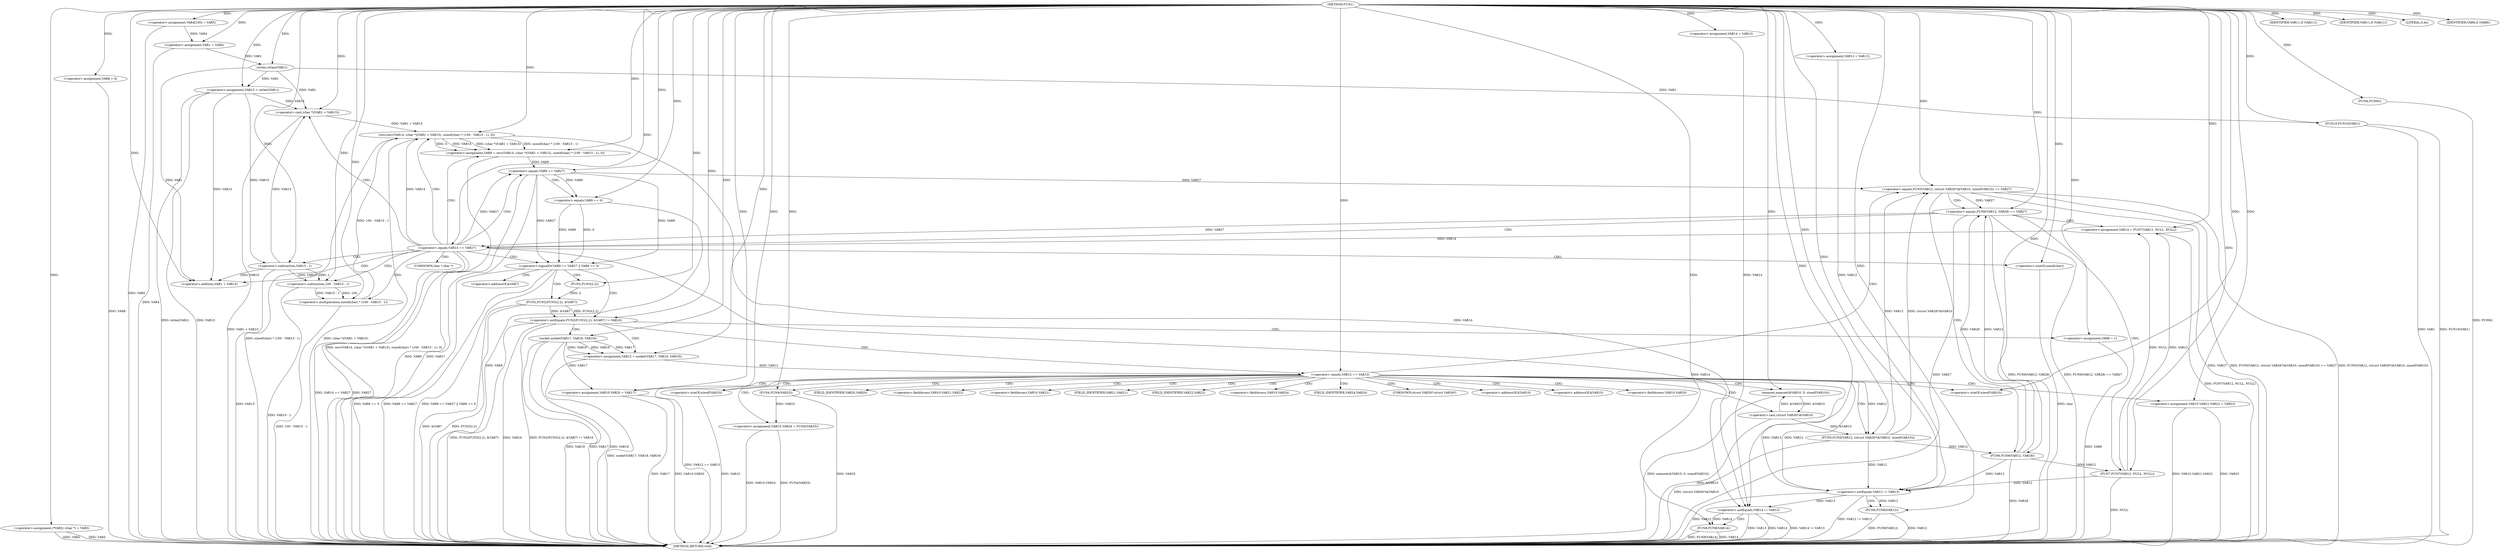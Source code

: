 digraph FUN1 {  
"1000100" [label = "(METHOD,FUN1)" ]
"1000276" [label = "(METHOD_RETURN,void)" ]
"1000104" [label = "(<operator>.assignment,(*VAR2) (char *) = VAR3)" ]
"1000108" [label = "(<operator>.assignment,VAR4[100] = VAR5)" ]
"1000111" [label = "(<operator>.assignment,VAR1 = VAR4)" ]
"1000117" [label = "(<operator>.assignment,VAR8 = 0)" ]
"1000124" [label = "(<operator>.assignment,VAR12 = VAR13)" ]
"1000128" [label = "(<operator>.assignment,VAR14 = VAR13)" ]
"1000132" [label = "(<operator>.assignment,VAR15 = strlen(VAR1))" ]
"1000134" [label = "(strlen,strlen(VAR1))" ]
"1000139" [label = "(<operator>.notEquals,FUN2(FUN3(2,2), &VAR7) != VAR16)" ]
"1000140" [label = "(FUN2,FUN2(FUN3(2,2), &VAR7))" ]
"1000141" [label = "(FUN3,FUN3(2,2))" ]
"1000149" [label = "(<operator>.assignment,VAR8 = 1)" ]
"1000152" [label = "(<operator>.assignment,VAR12 = socket(VAR17, VAR18, VAR19))" ]
"1000154" [label = "(socket,socket(VAR17, VAR18, VAR19))" ]
"1000159" [label = "(<operator>.equals,VAR12 == VAR13)" ]
"1000164" [label = "(memset,memset(&VAR10, 0, sizeof(VAR10)))" ]
"1000168" [label = "(<operator>.sizeOf,sizeof(VAR10))" ]
"1000170" [label = "(<operator>.assignment,VAR10.VAR20 = VAR17)" ]
"1000175" [label = "(<operator>.assignment,VAR10.VAR21.VAR22 = VAR23)" ]
"1000182" [label = "(<operator>.assignment,VAR10.VAR24 = FUN4(VAR25))" ]
"1000186" [label = "(FUN4,FUN4(VAR25))" ]
"1000189" [label = "(<operator>.equals,FUN5(VAR12, (struct VAR26*)&VAR10, sizeof(VAR10)) == VAR27)" ]
"1000190" [label = "(FUN5,FUN5(VAR12, (struct VAR26*)&VAR10, sizeof(VAR10)))" ]
"1000192" [label = "(<operator>.cast,(struct VAR26*)&VAR10)" ]
"1000196" [label = "(<operator>.sizeOf,sizeof(VAR10))" ]
"1000202" [label = "(<operator>.equals,FUN6(VAR12, VAR28) == VAR27)" ]
"1000203" [label = "(FUN6,FUN6(VAR12, VAR28))" ]
"1000209" [label = "(<operator>.assignment,VAR14 = FUN7(VAR12, NULL, NULL))" ]
"1000211" [label = "(FUN7,FUN7(VAR12, NULL, NULL))" ]
"1000216" [label = "(<operator>.equals,VAR14 == VAR27)" ]
"1000221" [label = "(<operator>.assignment,VAR9 = recv(VAR14, (char *)(VAR1 + VAR15), sizeof(char) * (100 - VAR15 - 1), 0))" ]
"1000223" [label = "(recv,recv(VAR14, (char *)(VAR1 + VAR15), sizeof(char) * (100 - VAR15 - 1), 0))" ]
"1000225" [label = "(<operator>.cast,(char *)(VAR1 + VAR15))" ]
"1000227" [label = "(<operator>.addition,VAR1 + VAR15)" ]
"1000230" [label = "(<operator>.multiplication,sizeof(char) * (100 - VAR15 - 1))" ]
"1000231" [label = "(<operator>.sizeOf,sizeof(char))" ]
"1000233" [label = "(<operator>.subtraction,100 - VAR15 - 1)" ]
"1000235" [label = "(<operator>.subtraction,VAR15 - 1)" ]
"1000240" [label = "(<operator>.logicalOr,VAR9 == VAR27 || VAR9 == 0)" ]
"1000241" [label = "(<operator>.equals,VAR9 == VAR27)" ]
"1000244" [label = "(<operator>.equals,VAR9 == 0)" ]
"1000250" [label = "(IDENTIFIER,VAR11,if (VAR11))" ]
"1000253" [label = "(IDENTIFIER,VAR11,if (VAR11))" ]
"1000255" [label = "(LITERAL,0,do)" ]
"1000257" [label = "(<operator>.notEquals,VAR12 != VAR13)" ]
"1000261" [label = "(FUN8,FUN8(VAR12))" ]
"1000264" [label = "(<operator>.notEquals,VAR14 != VAR13)" ]
"1000268" [label = "(FUN8,FUN8(VAR14))" ]
"1000271" [label = "(IDENTIFIER,VAR8,if (VAR8))" ]
"1000273" [label = "(FUN9,FUN9())" ]
"1000274" [label = "(FUN10,FUN10(VAR1))" ]
"1000144" [label = "(<operator>.addressOf,&VAR7)" ]
"1000165" [label = "(<operator>.addressOf,&VAR10)" ]
"1000171" [label = "(<operator>.fieldAccess,VAR10.VAR20)" ]
"1000173" [label = "(FIELD_IDENTIFIER,VAR20,VAR20)" ]
"1000176" [label = "(<operator>.fieldAccess,VAR10.VAR21.VAR22)" ]
"1000177" [label = "(<operator>.fieldAccess,VAR10.VAR21)" ]
"1000179" [label = "(FIELD_IDENTIFIER,VAR21,VAR21)" ]
"1000180" [label = "(FIELD_IDENTIFIER,VAR22,VAR22)" ]
"1000183" [label = "(<operator>.fieldAccess,VAR10.VAR24)" ]
"1000185" [label = "(FIELD_IDENTIFIER,VAR24,VAR24)" ]
"1000193" [label = "(UNKNOWN,struct VAR26*,struct VAR26*)" ]
"1000194" [label = "(<operator>.addressOf,&VAR10)" ]
"1000226" [label = "(UNKNOWN,char *,char *)" ]
  "1000104" -> "1000276"  [ label = "DDG: VAR2"] 
  "1000175" -> "1000276"  [ label = "DDG: VAR23"] 
  "1000264" -> "1000276"  [ label = "DDG: VAR13"] 
  "1000132" -> "1000276"  [ label = "DDG: VAR15"] 
  "1000159" -> "1000276"  [ label = "DDG: VAR12 == VAR13"] 
  "1000164" -> "1000276"  [ label = "DDG: memset(&VAR10, 0, sizeof(VAR10))"] 
  "1000182" -> "1000276"  [ label = "DDG: FUN4(VAR25)"] 
  "1000186" -> "1000276"  [ label = "DDG: VAR25"] 
  "1000223" -> "1000276"  [ label = "DDG: (char *)(VAR1 + VAR15)"] 
  "1000192" -> "1000276"  [ label = "DDG: &VAR10"] 
  "1000225" -> "1000276"  [ label = "DDG: VAR1 + VAR15"] 
  "1000221" -> "1000276"  [ label = "DDG: recv(VAR14, (char *)(VAR1 + VAR15), sizeof(char) * (100 - VAR15 - 1), 0)"] 
  "1000235" -> "1000276"  [ label = "DDG: VAR15"] 
  "1000274" -> "1000276"  [ label = "DDG: VAR1"] 
  "1000230" -> "1000276"  [ label = "DDG: 100 - VAR15 - 1"] 
  "1000233" -> "1000276"  [ label = "DDG: VAR15 - 1"] 
  "1000189" -> "1000276"  [ label = "DDG: FUN5(VAR12, (struct VAR26*)&VAR10, sizeof(VAR10))"] 
  "1000216" -> "1000276"  [ label = "DDG: VAR14 == VAR27"] 
  "1000154" -> "1000276"  [ label = "DDG: VAR19"] 
  "1000240" -> "1000276"  [ label = "DDG: VAR9 == VAR27 || VAR9 == 0"] 
  "1000211" -> "1000276"  [ label = "DDG: NULL"] 
  "1000189" -> "1000276"  [ label = "DDG: FUN5(VAR12, (struct VAR26*)&VAR10, sizeof(VAR10)) == VAR27"] 
  "1000202" -> "1000276"  [ label = "DDG: VAR27"] 
  "1000140" -> "1000276"  [ label = "DDG: FUN3(2,2)"] 
  "1000139" -> "1000276"  [ label = "DDG: FUN2(FUN3(2,2), &VAR7) != VAR16"] 
  "1000268" -> "1000276"  [ label = "DDG: VAR14"] 
  "1000139" -> "1000276"  [ label = "DDG: FUN2(FUN3(2,2), &VAR7)"] 
  "1000264" -> "1000276"  [ label = "DDG: VAR14"] 
  "1000268" -> "1000276"  [ label = "DDG: FUN8(VAR14)"] 
  "1000154" -> "1000276"  [ label = "DDG: VAR17"] 
  "1000140" -> "1000276"  [ label = "DDG: &VAR7"] 
  "1000132" -> "1000276"  [ label = "DDG: strlen(VAR1)"] 
  "1000274" -> "1000276"  [ label = "DDG: FUN10(VAR1)"] 
  "1000264" -> "1000276"  [ label = "DDG: VAR14 != VAR13"] 
  "1000216" -> "1000276"  [ label = "DDG: VAR27"] 
  "1000202" -> "1000276"  [ label = "DDG: FUN6(VAR12, VAR28)"] 
  "1000257" -> "1000276"  [ label = "DDG: VAR12"] 
  "1000175" -> "1000276"  [ label = "DDG: VAR10.VAR21.VAR22"] 
  "1000117" -> "1000276"  [ label = "DDG: VAR8"] 
  "1000261" -> "1000276"  [ label = "DDG: VAR12"] 
  "1000152" -> "1000276"  [ label = "DDG: socket(VAR17, VAR18, VAR19)"] 
  "1000196" -> "1000276"  [ label = "DDG: VAR10"] 
  "1000273" -> "1000276"  [ label = "DDG: FUN9()"] 
  "1000231" -> "1000276"  [ label = "DDG: char"] 
  "1000111" -> "1000276"  [ label = "DDG: VAR4"] 
  "1000209" -> "1000276"  [ label = "DDG: FUN7(VAR12, NULL, NULL)"] 
  "1000108" -> "1000276"  [ label = "DDG: VAR5"] 
  "1000223" -> "1000276"  [ label = "DDG: sizeof(char) * (100 - VAR15 - 1)"] 
  "1000241" -> "1000276"  [ label = "DDG: VAR9"] 
  "1000170" -> "1000276"  [ label = "DDG: VAR10.VAR20"] 
  "1000240" -> "1000276"  [ label = "DDG: VAR9 == 0"] 
  "1000149" -> "1000276"  [ label = "DDG: VAR8"] 
  "1000257" -> "1000276"  [ label = "DDG: VAR12 != VAR13"] 
  "1000261" -> "1000276"  [ label = "DDG: FUN8(VAR12)"] 
  "1000154" -> "1000276"  [ label = "DDG: VAR18"] 
  "1000203" -> "1000276"  [ label = "DDG: VAR28"] 
  "1000244" -> "1000276"  [ label = "DDG: VAR9"] 
  "1000139" -> "1000276"  [ label = "DDG: VAR16"] 
  "1000240" -> "1000276"  [ label = "DDG: VAR9 == VAR27"] 
  "1000182" -> "1000276"  [ label = "DDG: VAR10.VAR24"] 
  "1000190" -> "1000276"  [ label = "DDG: (struct VAR26*)&VAR10"] 
  "1000170" -> "1000276"  [ label = "DDG: VAR17"] 
  "1000241" -> "1000276"  [ label = "DDG: VAR27"] 
  "1000104" -> "1000276"  [ label = "DDG: VAR3"] 
  "1000202" -> "1000276"  [ label = "DDG: FUN6(VAR12, VAR28) == VAR27"] 
  "1000189" -> "1000276"  [ label = "DDG: VAR27"] 
  "1000100" -> "1000104"  [ label = "DDG: "] 
  "1000100" -> "1000108"  [ label = "DDG: "] 
  "1000108" -> "1000111"  [ label = "DDG: VAR4"] 
  "1000100" -> "1000111"  [ label = "DDG: "] 
  "1000100" -> "1000117"  [ label = "DDG: "] 
  "1000100" -> "1000124"  [ label = "DDG: "] 
  "1000100" -> "1000128"  [ label = "DDG: "] 
  "1000134" -> "1000132"  [ label = "DDG: VAR1"] 
  "1000100" -> "1000132"  [ label = "DDG: "] 
  "1000111" -> "1000134"  [ label = "DDG: VAR1"] 
  "1000100" -> "1000134"  [ label = "DDG: "] 
  "1000140" -> "1000139"  [ label = "DDG: FUN3(2,2)"] 
  "1000140" -> "1000139"  [ label = "DDG: &VAR7"] 
  "1000141" -> "1000140"  [ label = "DDG: 2"] 
  "1000100" -> "1000141"  [ label = "DDG: "] 
  "1000100" -> "1000139"  [ label = "DDG: "] 
  "1000100" -> "1000149"  [ label = "DDG: "] 
  "1000154" -> "1000152"  [ label = "DDG: VAR17"] 
  "1000154" -> "1000152"  [ label = "DDG: VAR18"] 
  "1000154" -> "1000152"  [ label = "DDG: VAR19"] 
  "1000100" -> "1000152"  [ label = "DDG: "] 
  "1000100" -> "1000154"  [ label = "DDG: "] 
  "1000152" -> "1000159"  [ label = "DDG: VAR12"] 
  "1000100" -> "1000159"  [ label = "DDG: "] 
  "1000192" -> "1000164"  [ label = "DDG: &VAR10"] 
  "1000100" -> "1000164"  [ label = "DDG: "] 
  "1000100" -> "1000168"  [ label = "DDG: "] 
  "1000154" -> "1000170"  [ label = "DDG: VAR17"] 
  "1000100" -> "1000170"  [ label = "DDG: "] 
  "1000100" -> "1000175"  [ label = "DDG: "] 
  "1000186" -> "1000182"  [ label = "DDG: VAR25"] 
  "1000100" -> "1000186"  [ label = "DDG: "] 
  "1000190" -> "1000189"  [ label = "DDG: VAR12"] 
  "1000190" -> "1000189"  [ label = "DDG: (struct VAR26*)&VAR10"] 
  "1000159" -> "1000190"  [ label = "DDG: VAR12"] 
  "1000100" -> "1000190"  [ label = "DDG: "] 
  "1000192" -> "1000190"  [ label = "DDG: &VAR10"] 
  "1000164" -> "1000192"  [ label = "DDG: &VAR10"] 
  "1000100" -> "1000196"  [ label = "DDG: "] 
  "1000241" -> "1000189"  [ label = "DDG: VAR27"] 
  "1000100" -> "1000189"  [ label = "DDG: "] 
  "1000203" -> "1000202"  [ label = "DDG: VAR12"] 
  "1000203" -> "1000202"  [ label = "DDG: VAR28"] 
  "1000190" -> "1000203"  [ label = "DDG: VAR12"] 
  "1000100" -> "1000203"  [ label = "DDG: "] 
  "1000189" -> "1000202"  [ label = "DDG: VAR27"] 
  "1000100" -> "1000202"  [ label = "DDG: "] 
  "1000211" -> "1000209"  [ label = "DDG: VAR12"] 
  "1000211" -> "1000209"  [ label = "DDG: NULL"] 
  "1000100" -> "1000209"  [ label = "DDG: "] 
  "1000203" -> "1000211"  [ label = "DDG: VAR12"] 
  "1000100" -> "1000211"  [ label = "DDG: "] 
  "1000209" -> "1000216"  [ label = "DDG: VAR14"] 
  "1000100" -> "1000216"  [ label = "DDG: "] 
  "1000202" -> "1000216"  [ label = "DDG: VAR27"] 
  "1000223" -> "1000221"  [ label = "DDG: VAR14"] 
  "1000223" -> "1000221"  [ label = "DDG: (char *)(VAR1 + VAR15)"] 
  "1000223" -> "1000221"  [ label = "DDG: sizeof(char) * (100 - VAR15 - 1)"] 
  "1000223" -> "1000221"  [ label = "DDG: 0"] 
  "1000100" -> "1000221"  [ label = "DDG: "] 
  "1000216" -> "1000223"  [ label = "DDG: VAR14"] 
  "1000100" -> "1000223"  [ label = "DDG: "] 
  "1000225" -> "1000223"  [ label = "DDG: VAR1 + VAR15"] 
  "1000134" -> "1000225"  [ label = "DDG: VAR1"] 
  "1000100" -> "1000225"  [ label = "DDG: "] 
  "1000235" -> "1000225"  [ label = "DDG: VAR15"] 
  "1000132" -> "1000225"  [ label = "DDG: VAR15"] 
  "1000134" -> "1000227"  [ label = "DDG: VAR1"] 
  "1000100" -> "1000227"  [ label = "DDG: "] 
  "1000235" -> "1000227"  [ label = "DDG: VAR15"] 
  "1000132" -> "1000227"  [ label = "DDG: VAR15"] 
  "1000230" -> "1000223"  [ label = "DDG: 100 - VAR15 - 1"] 
  "1000100" -> "1000230"  [ label = "DDG: "] 
  "1000100" -> "1000231"  [ label = "DDG: "] 
  "1000233" -> "1000230"  [ label = "DDG: 100"] 
  "1000233" -> "1000230"  [ label = "DDG: VAR15 - 1"] 
  "1000100" -> "1000233"  [ label = "DDG: "] 
  "1000235" -> "1000233"  [ label = "DDG: VAR15"] 
  "1000235" -> "1000233"  [ label = "DDG: 1"] 
  "1000100" -> "1000235"  [ label = "DDG: "] 
  "1000132" -> "1000235"  [ label = "DDG: VAR15"] 
  "1000241" -> "1000240"  [ label = "DDG: VAR9"] 
  "1000241" -> "1000240"  [ label = "DDG: VAR27"] 
  "1000221" -> "1000241"  [ label = "DDG: VAR9"] 
  "1000100" -> "1000241"  [ label = "DDG: "] 
  "1000216" -> "1000241"  [ label = "DDG: VAR27"] 
  "1000244" -> "1000240"  [ label = "DDG: VAR9"] 
  "1000244" -> "1000240"  [ label = "DDG: 0"] 
  "1000241" -> "1000244"  [ label = "DDG: VAR9"] 
  "1000100" -> "1000244"  [ label = "DDG: "] 
  "1000100" -> "1000250"  [ label = "DDG: "] 
  "1000100" -> "1000253"  [ label = "DDG: "] 
  "1000100" -> "1000255"  [ label = "DDG: "] 
  "1000124" -> "1000257"  [ label = "DDG: VAR12"] 
  "1000159" -> "1000257"  [ label = "DDG: VAR12"] 
  "1000190" -> "1000257"  [ label = "DDG: VAR12"] 
  "1000211" -> "1000257"  [ label = "DDG: VAR12"] 
  "1000203" -> "1000257"  [ label = "DDG: VAR12"] 
  "1000100" -> "1000257"  [ label = "DDG: "] 
  "1000159" -> "1000257"  [ label = "DDG: VAR13"] 
  "1000257" -> "1000261"  [ label = "DDG: VAR12"] 
  "1000100" -> "1000261"  [ label = "DDG: "] 
  "1000216" -> "1000264"  [ label = "DDG: VAR14"] 
  "1000128" -> "1000264"  [ label = "DDG: VAR14"] 
  "1000223" -> "1000264"  [ label = "DDG: VAR14"] 
  "1000100" -> "1000264"  [ label = "DDG: "] 
  "1000257" -> "1000264"  [ label = "DDG: VAR13"] 
  "1000264" -> "1000268"  [ label = "DDG: VAR14"] 
  "1000100" -> "1000268"  [ label = "DDG: "] 
  "1000100" -> "1000271"  [ label = "DDG: "] 
  "1000100" -> "1000273"  [ label = "DDG: "] 
  "1000134" -> "1000274"  [ label = "DDG: VAR1"] 
  "1000100" -> "1000274"  [ label = "DDG: "] 
  "1000139" -> "1000149"  [ label = "CDG: "] 
  "1000139" -> "1000154"  [ label = "CDG: "] 
  "1000139" -> "1000152"  [ label = "CDG: "] 
  "1000139" -> "1000159"  [ label = "CDG: "] 
  "1000159" -> "1000164"  [ label = "CDG: "] 
  "1000159" -> "1000182"  [ label = "CDG: "] 
  "1000159" -> "1000180"  [ label = "CDG: "] 
  "1000159" -> "1000183"  [ label = "CDG: "] 
  "1000159" -> "1000165"  [ label = "CDG: "] 
  "1000159" -> "1000190"  [ label = "CDG: "] 
  "1000159" -> "1000175"  [ label = "CDG: "] 
  "1000159" -> "1000179"  [ label = "CDG: "] 
  "1000159" -> "1000194"  [ label = "CDG: "] 
  "1000159" -> "1000192"  [ label = "CDG: "] 
  "1000159" -> "1000176"  [ label = "CDG: "] 
  "1000159" -> "1000185"  [ label = "CDG: "] 
  "1000159" -> "1000186"  [ label = "CDG: "] 
  "1000159" -> "1000189"  [ label = "CDG: "] 
  "1000159" -> "1000196"  [ label = "CDG: "] 
  "1000159" -> "1000168"  [ label = "CDG: "] 
  "1000159" -> "1000173"  [ label = "CDG: "] 
  "1000159" -> "1000170"  [ label = "CDG: "] 
  "1000159" -> "1000171"  [ label = "CDG: "] 
  "1000159" -> "1000193"  [ label = "CDG: "] 
  "1000159" -> "1000177"  [ label = "CDG: "] 
  "1000189" -> "1000203"  [ label = "CDG: "] 
  "1000189" -> "1000202"  [ label = "CDG: "] 
  "1000202" -> "1000211"  [ label = "CDG: "] 
  "1000202" -> "1000216"  [ label = "CDG: "] 
  "1000202" -> "1000209"  [ label = "CDG: "] 
  "1000216" -> "1000221"  [ label = "CDG: "] 
  "1000216" -> "1000233"  [ label = "CDG: "] 
  "1000216" -> "1000227"  [ label = "CDG: "] 
  "1000216" -> "1000235"  [ label = "CDG: "] 
  "1000216" -> "1000240"  [ label = "CDG: "] 
  "1000216" -> "1000226"  [ label = "CDG: "] 
  "1000216" -> "1000230"  [ label = "CDG: "] 
  "1000216" -> "1000225"  [ label = "CDG: "] 
  "1000216" -> "1000231"  [ label = "CDG: "] 
  "1000216" -> "1000241"  [ label = "CDG: "] 
  "1000216" -> "1000223"  [ label = "CDG: "] 
  "1000240" -> "1000141"  [ label = "CDG: "] 
  "1000240" -> "1000139"  [ label = "CDG: "] 
  "1000240" -> "1000144"  [ label = "CDG: "] 
  "1000240" -> "1000140"  [ label = "CDG: "] 
  "1000241" -> "1000244"  [ label = "CDG: "] 
  "1000257" -> "1000261"  [ label = "CDG: "] 
  "1000264" -> "1000268"  [ label = "CDG: "] 
}
